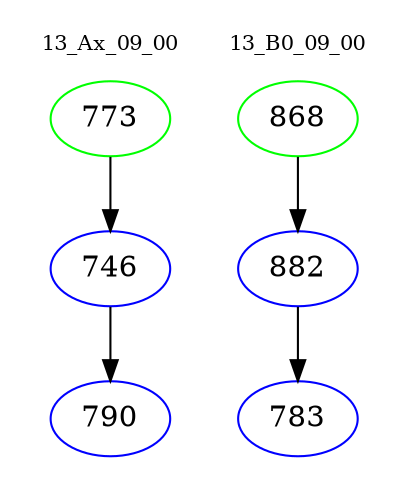 digraph{
subgraph cluster_0 {
color = white
label = "13_Ax_09_00";
fontsize=10;
T0_773 [label="773", color="green"]
T0_773 -> T0_746 [color="black"]
T0_746 [label="746", color="blue"]
T0_746 -> T0_790 [color="black"]
T0_790 [label="790", color="blue"]
}
subgraph cluster_1 {
color = white
label = "13_B0_09_00";
fontsize=10;
T1_868 [label="868", color="green"]
T1_868 -> T1_882 [color="black"]
T1_882 [label="882", color="blue"]
T1_882 -> T1_783 [color="black"]
T1_783 [label="783", color="blue"]
}
}

